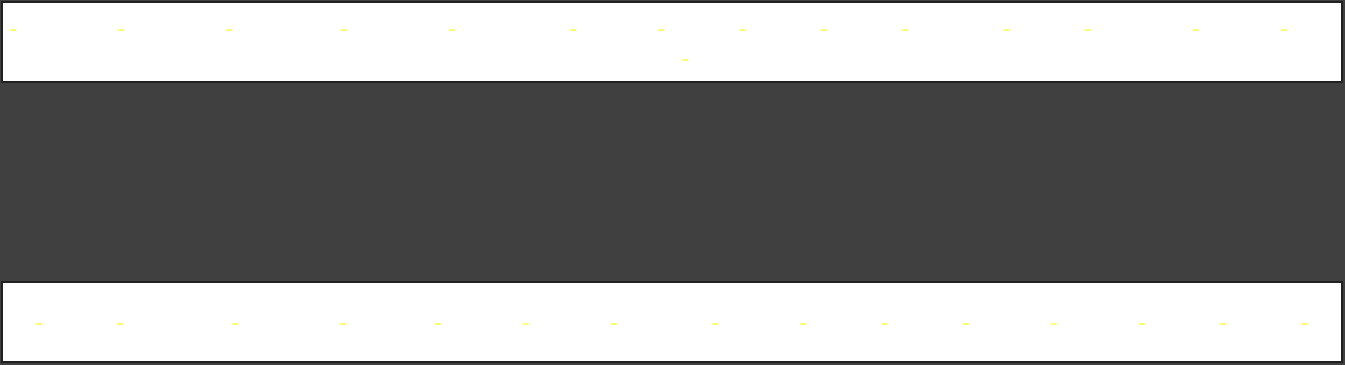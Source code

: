 <mxfile>
    <diagram id="clSKHXtOn6Q8oBZTuhMC" name="Page-1">
        <mxGraphModel dx="1098" dy="539" grid="1" gridSize="10" guides="1" tooltips="1" connect="1" arrows="1" fold="1" page="1" pageScale="1" pageWidth="827" pageHeight="1169" background="#404040" math="0" shadow="0">
            <root>
                <mxCell id="0"/>
                <mxCell id="1" parent="0"/>
                <mxCell id="2" value="&lt;font color=&quot;#ffff66&quot;&gt;-&amp;nbsp; &amp;nbsp; &amp;nbsp; &amp;nbsp; &amp;nbsp; &amp;nbsp;-&amp;nbsp; &amp;nbsp; &amp;nbsp; &amp;nbsp; &amp;nbsp; &amp;nbsp; &amp;nbsp; &amp;nbsp; -&amp;nbsp; &amp;nbsp; &amp;nbsp; &amp;nbsp; &amp;nbsp; &amp;nbsp; &amp;nbsp; &amp;nbsp;-&amp;nbsp; &amp;nbsp; &amp;nbsp; &amp;nbsp; &amp;nbsp; &amp;nbsp; &amp;nbsp;-&amp;nbsp; &amp;nbsp; &amp;nbsp; &amp;nbsp; &amp;nbsp; &amp;nbsp; -&amp;nbsp; &amp;nbsp; &amp;nbsp; &amp;nbsp; &amp;nbsp; &amp;nbsp; -&amp;nbsp; &amp;nbsp; &amp;nbsp; &amp;nbsp; &amp;nbsp; &amp;nbsp; &amp;nbsp; -&amp;nbsp; &amp;nbsp; &amp;nbsp; &amp;nbsp; &amp;nbsp; &amp;nbsp; -&amp;nbsp; &amp;nbsp; &amp;nbsp; &amp;nbsp; &amp;nbsp; &amp;nbsp;-&amp;nbsp; &amp;nbsp; &amp;nbsp; &amp;nbsp; &amp;nbsp; &amp;nbsp;-&amp;nbsp; &amp;nbsp; &amp;nbsp; &amp;nbsp; &amp;nbsp; &amp;nbsp; -&amp;nbsp; &amp;nbsp; &amp;nbsp; &amp;nbsp; &amp;nbsp; &amp;nbsp; -&amp;nbsp; &amp;nbsp; &amp;nbsp; &amp;nbsp; &amp;nbsp; &amp;nbsp;-&amp;nbsp; &amp;nbsp; &amp;nbsp; &amp;nbsp; &amp;nbsp; &amp;nbsp;-&lt;/font&gt;" style="whiteSpace=wrap;html=1;strokeColor=#212121;" parent="1" vertex="1">
                    <mxGeometry x="60" y="390" width="670" height="40" as="geometry"/>
                </mxCell>
                <mxCell id="3" value="&lt;font color=&quot;#ffff66&quot;&gt;-&amp;nbsp; &amp;nbsp; &amp;nbsp; &amp;nbsp; &amp;nbsp; &amp;nbsp; &amp;nbsp; &amp;nbsp;-&amp;nbsp; &amp;nbsp; &amp;nbsp; &amp;nbsp; &amp;nbsp; &amp;nbsp; &amp;nbsp; &amp;nbsp;-&amp;nbsp; &amp;nbsp; &amp;nbsp; &amp;nbsp; &amp;nbsp; &amp;nbsp; &amp;nbsp; &amp;nbsp; -&amp;nbsp; &amp;nbsp; &amp;nbsp; &amp;nbsp; &amp;nbsp; &amp;nbsp; &amp;nbsp; &amp;nbsp;-&amp;nbsp; &amp;nbsp; &amp;nbsp; &amp;nbsp; &amp;nbsp; &amp;nbsp; &amp;nbsp; &amp;nbsp; &amp;nbsp;-&amp;nbsp; &amp;nbsp; &amp;nbsp; &amp;nbsp; &amp;nbsp; &amp;nbsp; -&amp;nbsp; &amp;nbsp; &amp;nbsp; &amp;nbsp; &amp;nbsp; &amp;nbsp;-&amp;nbsp; &amp;nbsp; &amp;nbsp; &amp;nbsp; &amp;nbsp; &amp;nbsp;-&amp;nbsp; &amp;nbsp; &amp;nbsp; &amp;nbsp; &amp;nbsp; &amp;nbsp;-&amp;nbsp; &amp;nbsp; &amp;nbsp; &amp;nbsp; &amp;nbsp; &amp;nbsp; &amp;nbsp; -&amp;nbsp; &amp;nbsp; &amp;nbsp; &amp;nbsp; &amp;nbsp; &amp;nbsp;-&amp;nbsp; &amp;nbsp; &amp;nbsp; &amp;nbsp; &amp;nbsp; &amp;nbsp; &amp;nbsp; &amp;nbsp;-&amp;nbsp; &amp;nbsp; &amp;nbsp; &amp;nbsp; &amp;nbsp; &amp;nbsp; -&amp;nbsp; &amp;nbsp; &amp;nbsp; &amp;nbsp; &amp;nbsp; &amp;nbsp; -&lt;/font&gt;" style="whiteSpace=wrap;html=1;strokeColor=#212121;" parent="1" vertex="1">
                    <mxGeometry x="60" y="250" width="670" height="40" as="geometry"/>
                </mxCell>
            </root>
        </mxGraphModel>
    </diagram>
</mxfile>